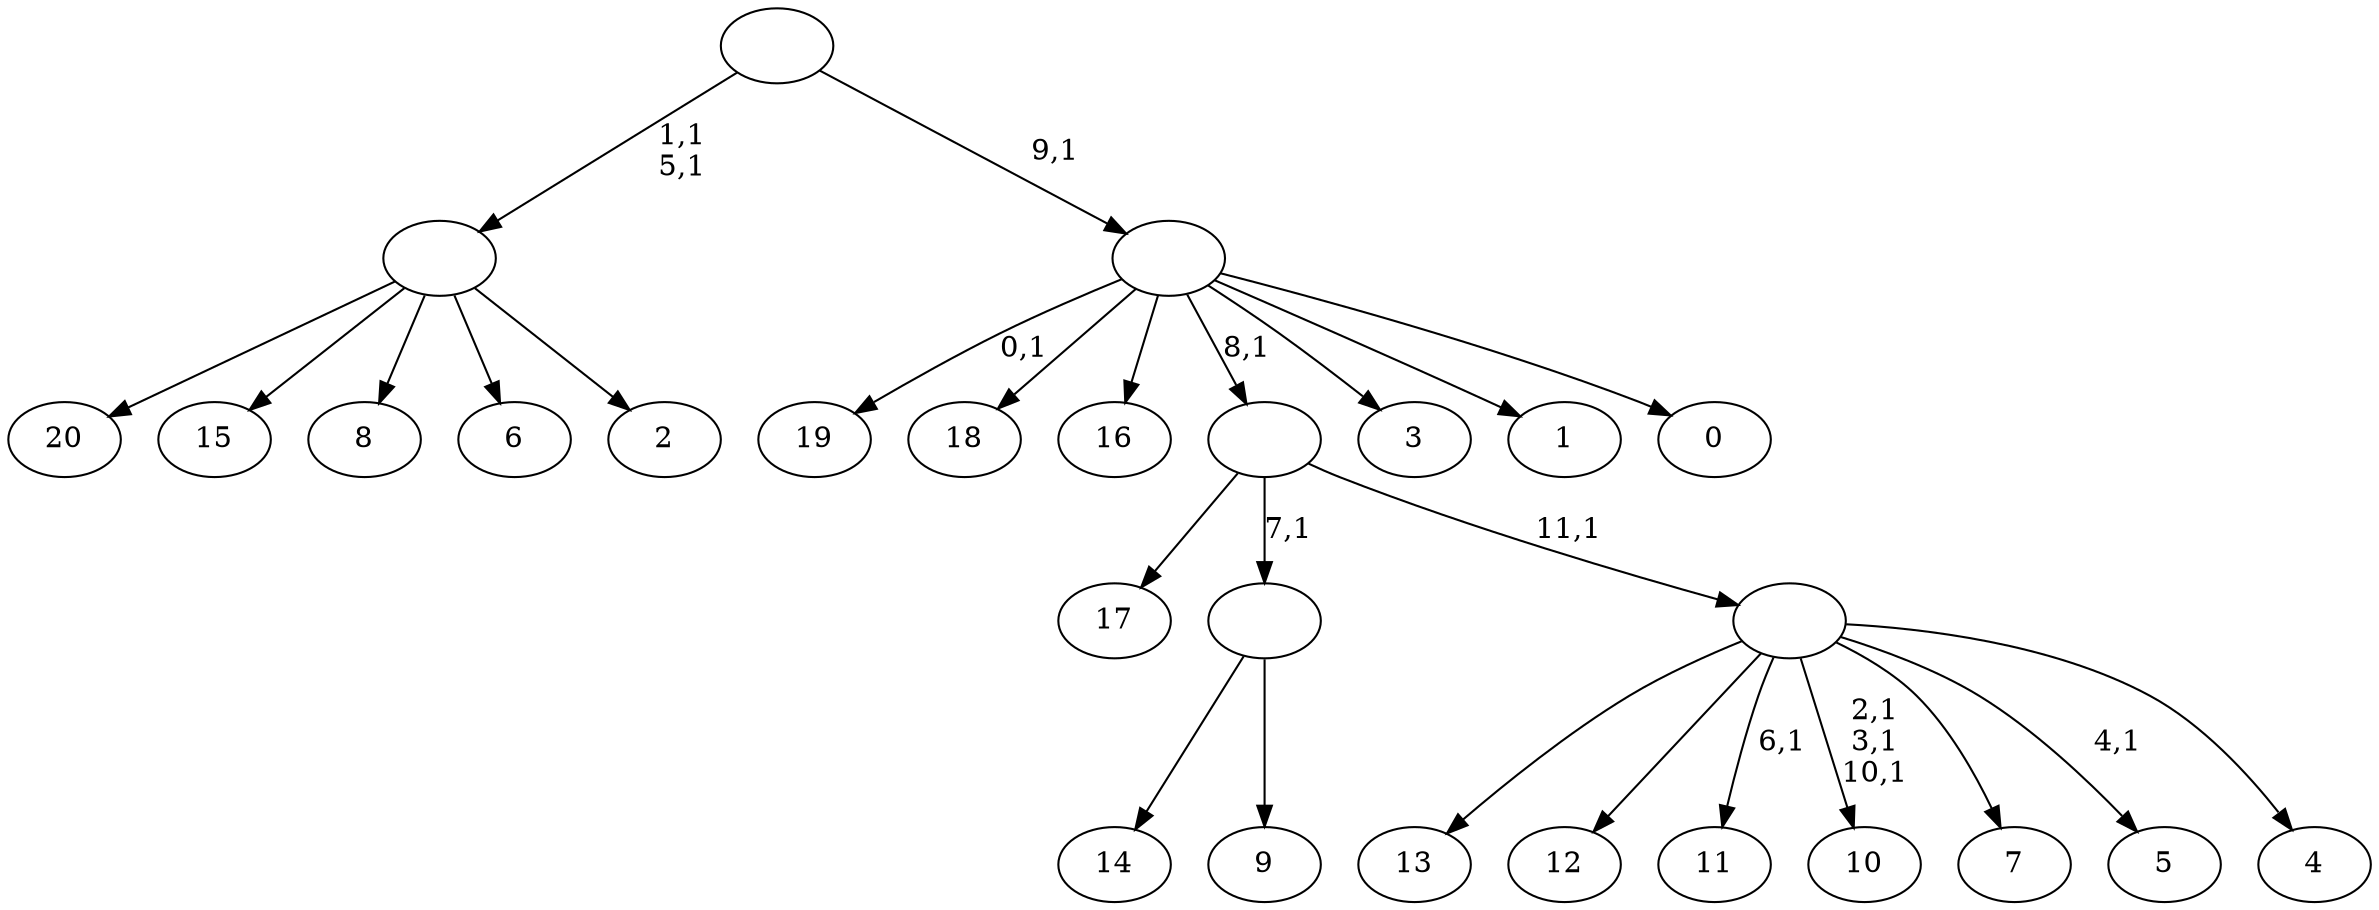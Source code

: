 digraph T {
	33 [label="20"]
	32 [label="19"]
	30 [label="18"]
	29 [label="17"]
	28 [label="16"]
	27 [label="15"]
	26 [label="14"]
	25 [label="13"]
	24 [label="12"]
	23 [label="11"]
	21 [label="10"]
	17 [label="9"]
	16 [label=""]
	15 [label="8"]
	14 [label="7"]
	13 [label="6"]
	12 [label="5"]
	10 [label="4"]
	9 [label=""]
	8 [label=""]
	7 [label="3"]
	6 [label="2"]
	5 [label=""]
	3 [label="1"]
	2 [label="0"]
	1 [label=""]
	0 [label=""]
	16 -> 26 [label=""]
	16 -> 17 [label=""]
	9 -> 12 [label="4,1"]
	9 -> 21 [label="2,1\n3,1\n10,1"]
	9 -> 23 [label="6,1"]
	9 -> 25 [label=""]
	9 -> 24 [label=""]
	9 -> 14 [label=""]
	9 -> 10 [label=""]
	8 -> 29 [label=""]
	8 -> 16 [label="7,1"]
	8 -> 9 [label="11,1"]
	5 -> 33 [label=""]
	5 -> 27 [label=""]
	5 -> 15 [label=""]
	5 -> 13 [label=""]
	5 -> 6 [label=""]
	1 -> 32 [label="0,1"]
	1 -> 30 [label=""]
	1 -> 28 [label=""]
	1 -> 8 [label="8,1"]
	1 -> 7 [label=""]
	1 -> 3 [label=""]
	1 -> 2 [label=""]
	0 -> 5 [label="1,1\n5,1"]
	0 -> 1 [label="9,1"]
}
